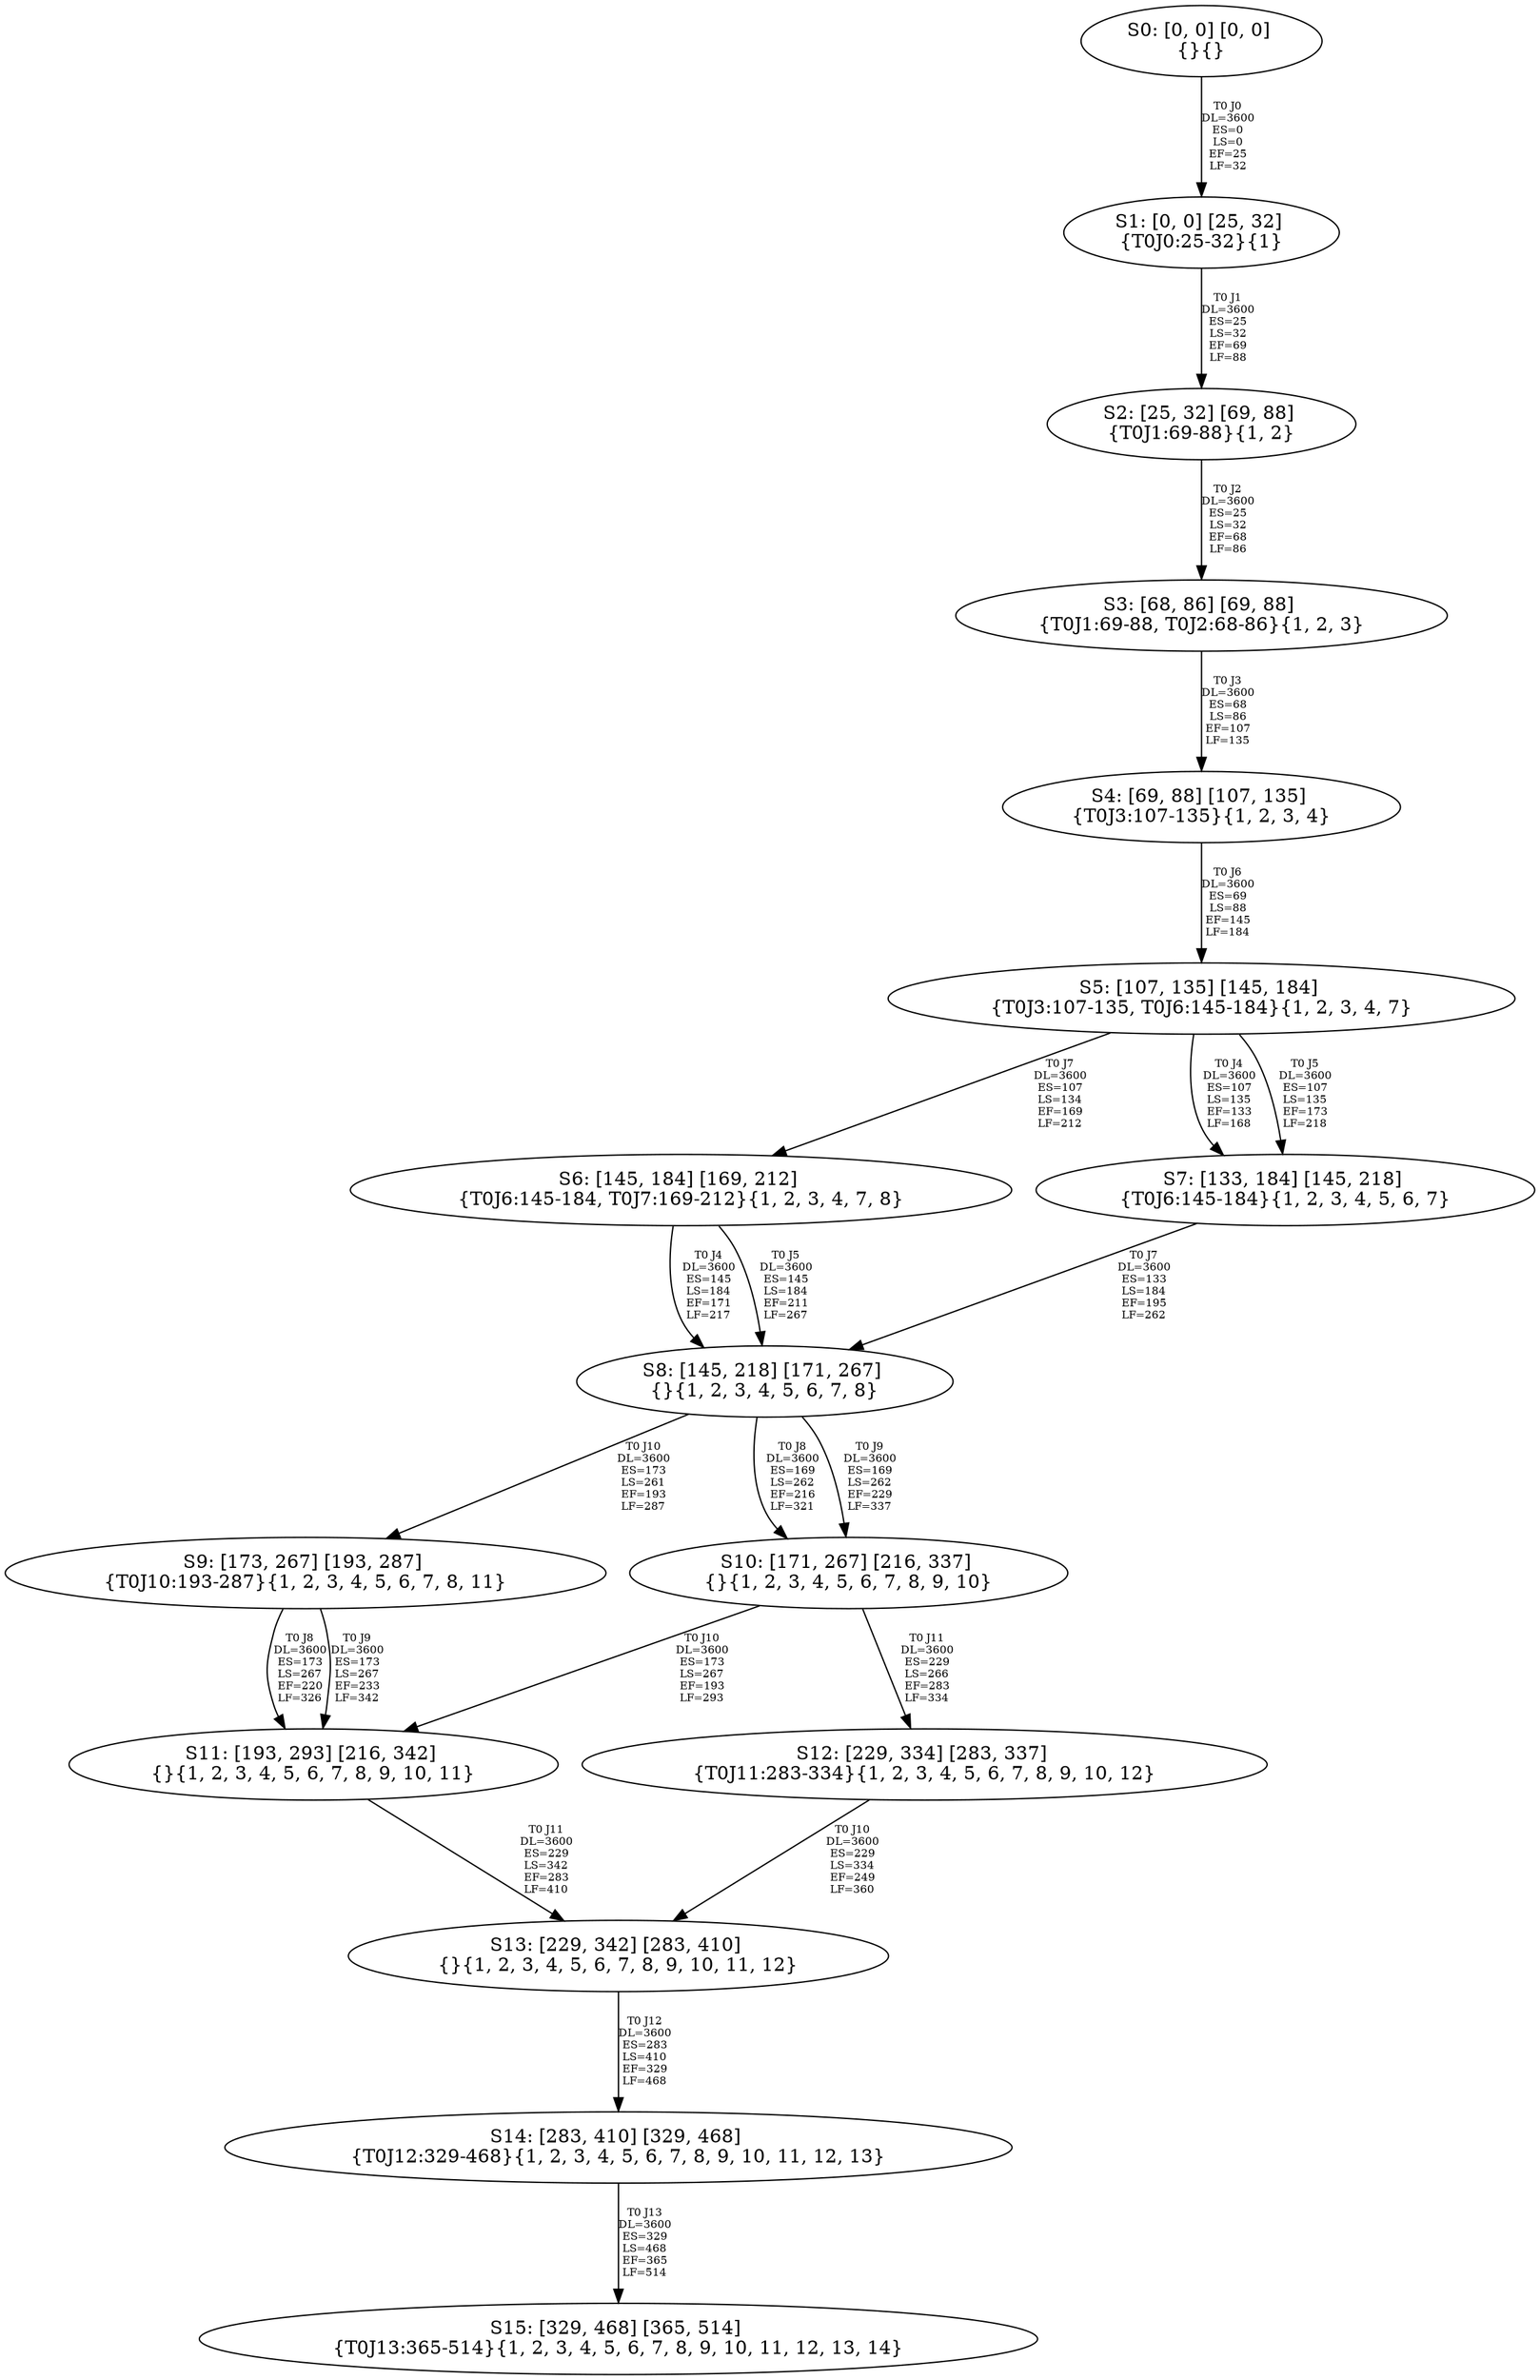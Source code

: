 digraph {
	S0[label="S0: [0, 0] [0, 0] \n{}{}"];
	S1[label="S1: [0, 0] [25, 32] \n{T0J0:25-32}{1}"];
	S2[label="S2: [25, 32] [69, 88] \n{T0J1:69-88}{1, 2}"];
	S3[label="S3: [68, 86] [69, 88] \n{T0J1:69-88, T0J2:68-86}{1, 2, 3}"];
	S4[label="S4: [69, 88] [107, 135] \n{T0J3:107-135}{1, 2, 3, 4}"];
	S5[label="S5: [107, 135] [145, 184] \n{T0J3:107-135, T0J6:145-184}{1, 2, 3, 4, 7}"];
	S6[label="S6: [145, 184] [169, 212] \n{T0J6:145-184, T0J7:169-212}{1, 2, 3, 4, 7, 8}"];
	S7[label="S7: [133, 184] [145, 218] \n{T0J6:145-184}{1, 2, 3, 4, 5, 6, 7}"];
	S8[label="S8: [145, 218] [171, 267] \n{}{1, 2, 3, 4, 5, 6, 7, 8}"];
	S9[label="S9: [173, 267] [193, 287] \n{T0J10:193-287}{1, 2, 3, 4, 5, 6, 7, 8, 11}"];
	S10[label="S10: [171, 267] [216, 337] \n{}{1, 2, 3, 4, 5, 6, 7, 8, 9, 10}"];
	S11[label="S11: [193, 293] [216, 342] \n{}{1, 2, 3, 4, 5, 6, 7, 8, 9, 10, 11}"];
	S12[label="S12: [229, 334] [283, 337] \n{T0J11:283-334}{1, 2, 3, 4, 5, 6, 7, 8, 9, 10, 12}"];
	S13[label="S13: [229, 342] [283, 410] \n{}{1, 2, 3, 4, 5, 6, 7, 8, 9, 10, 11, 12}"];
	S14[label="S14: [283, 410] [329, 468] \n{T0J12:329-468}{1, 2, 3, 4, 5, 6, 7, 8, 9, 10, 11, 12, 13}"];
	S15[label="S15: [329, 468] [365, 514] \n{T0J13:365-514}{1, 2, 3, 4, 5, 6, 7, 8, 9, 10, 11, 12, 13, 14}"];
	S0 -> S1[label="T0 J0\nDL=3600\nES=0\nLS=0\nEF=25\nLF=32",fontsize=8];
	S1 -> S2[label="T0 J1\nDL=3600\nES=25\nLS=32\nEF=69\nLF=88",fontsize=8];
	S2 -> S3[label="T0 J2\nDL=3600\nES=25\nLS=32\nEF=68\nLF=86",fontsize=8];
	S3 -> S4[label="T0 J3\nDL=3600\nES=68\nLS=86\nEF=107\nLF=135",fontsize=8];
	S4 -> S5[label="T0 J6\nDL=3600\nES=69\nLS=88\nEF=145\nLF=184",fontsize=8];
	S5 -> S7[label="T0 J4\nDL=3600\nES=107\nLS=135\nEF=133\nLF=168",fontsize=8];
	S5 -> S7[label="T0 J5\nDL=3600\nES=107\nLS=135\nEF=173\nLF=218",fontsize=8];
	S5 -> S6[label="T0 J7\nDL=3600\nES=107\nLS=134\nEF=169\nLF=212",fontsize=8];
	S6 -> S8[label="T0 J4\nDL=3600\nES=145\nLS=184\nEF=171\nLF=217",fontsize=8];
	S6 -> S8[label="T0 J5\nDL=3600\nES=145\nLS=184\nEF=211\nLF=267",fontsize=8];
	S7 -> S8[label="T0 J7\nDL=3600\nES=133\nLS=184\nEF=195\nLF=262",fontsize=8];
	S8 -> S10[label="T0 J8\nDL=3600\nES=169\nLS=262\nEF=216\nLF=321",fontsize=8];
	S8 -> S10[label="T0 J9\nDL=3600\nES=169\nLS=262\nEF=229\nLF=337",fontsize=8];
	S8 -> S9[label="T0 J10\nDL=3600\nES=173\nLS=261\nEF=193\nLF=287",fontsize=8];
	S9 -> S11[label="T0 J8\nDL=3600\nES=173\nLS=267\nEF=220\nLF=326",fontsize=8];
	S9 -> S11[label="T0 J9\nDL=3600\nES=173\nLS=267\nEF=233\nLF=342",fontsize=8];
	S10 -> S11[label="T0 J10\nDL=3600\nES=173\nLS=267\nEF=193\nLF=293",fontsize=8];
	S10 -> S12[label="T0 J11\nDL=3600\nES=229\nLS=266\nEF=283\nLF=334",fontsize=8];
	S11 -> S13[label="T0 J11\nDL=3600\nES=229\nLS=342\nEF=283\nLF=410",fontsize=8];
	S12 -> S13[label="T0 J10\nDL=3600\nES=229\nLS=334\nEF=249\nLF=360",fontsize=8];
	S13 -> S14[label="T0 J12\nDL=3600\nES=283\nLS=410\nEF=329\nLF=468",fontsize=8];
	S14 -> S15[label="T0 J13\nDL=3600\nES=329\nLS=468\nEF=365\nLF=514",fontsize=8];
}
